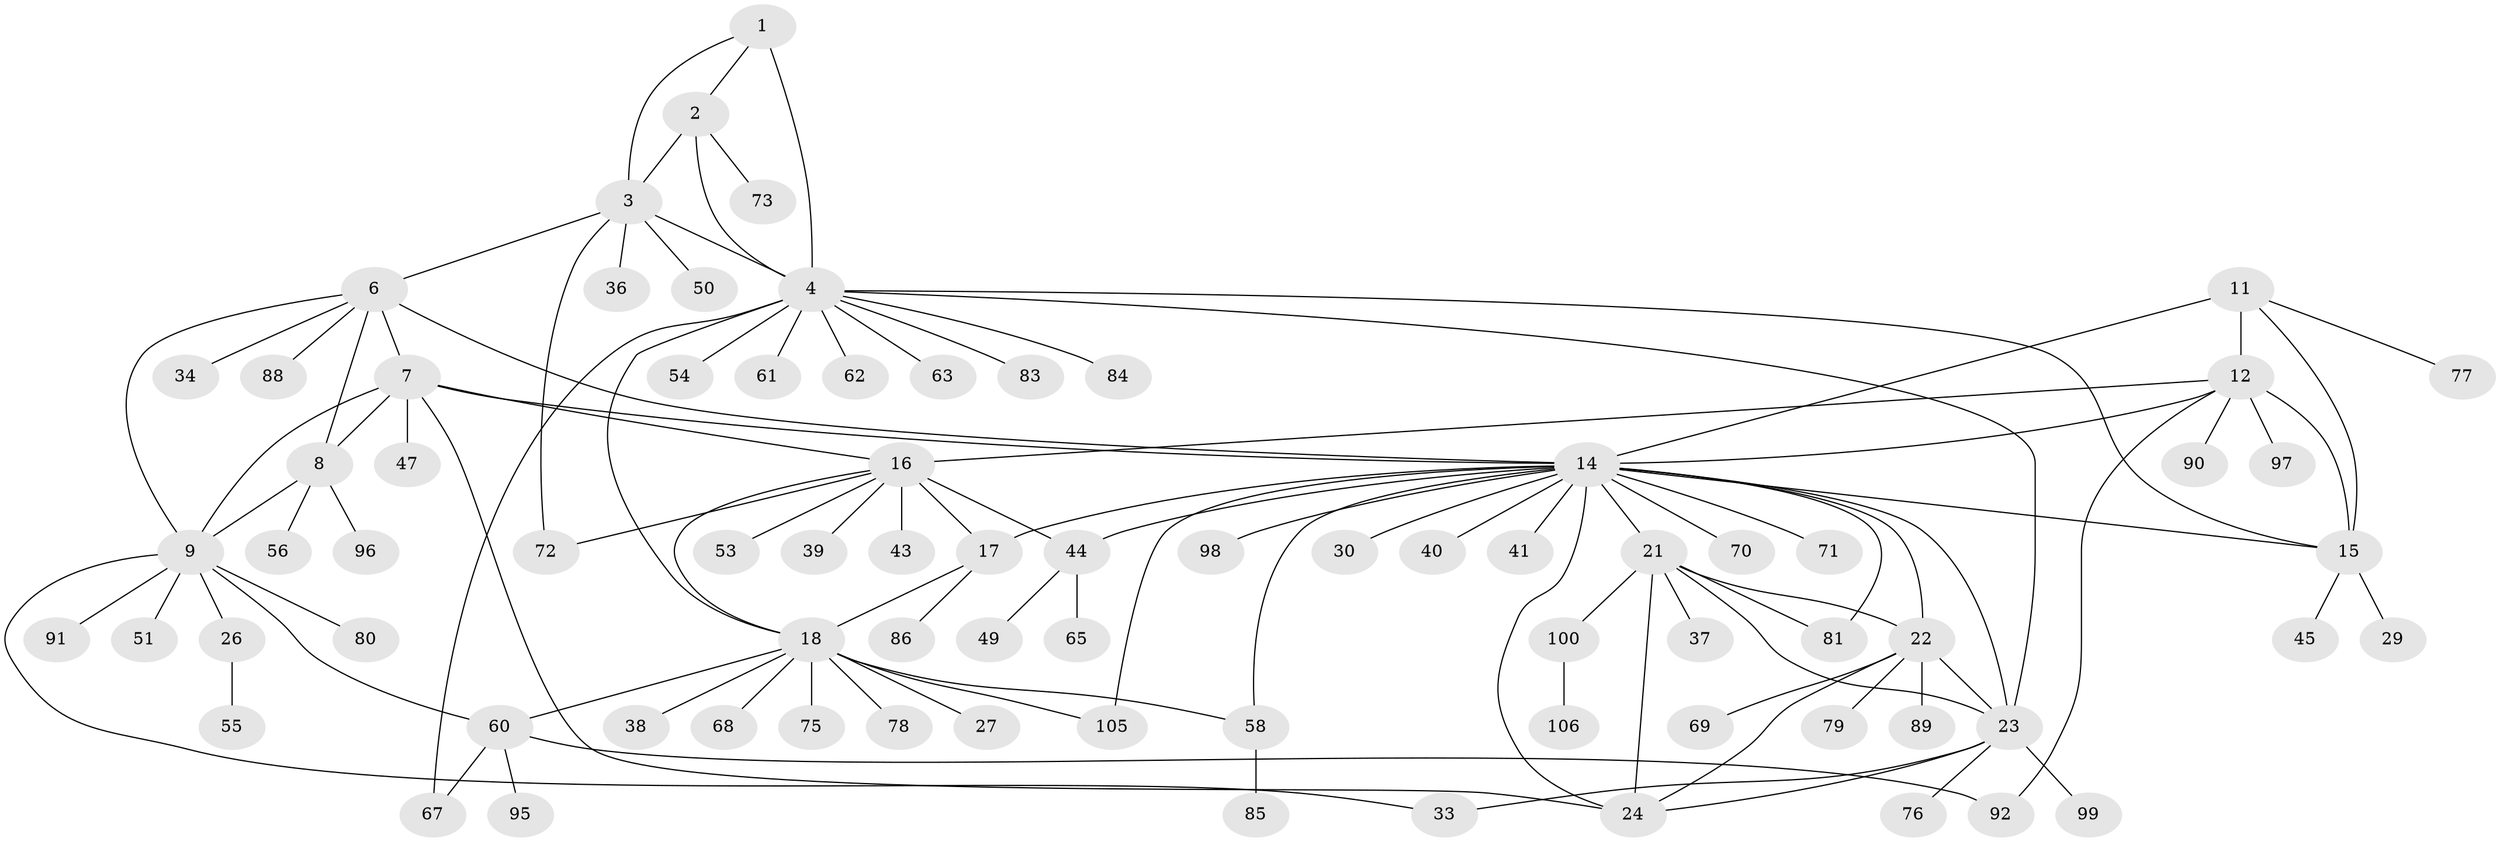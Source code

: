 // original degree distribution, {5: 0.07547169811320754, 6: 0.05660377358490566, 9: 0.03773584905660377, 13: 0.018867924528301886, 8: 0.018867924528301886, 7: 0.02830188679245283, 14: 0.009433962264150943, 10: 0.009433962264150943, 3: 0.02830188679245283, 2: 0.14150943396226415, 1: 0.5660377358490566, 4: 0.009433962264150943}
// Generated by graph-tools (version 1.1) at 2025/11/02/27/25 16:11:32]
// undirected, 79 vertices, 110 edges
graph export_dot {
graph [start="1"]
  node [color=gray90,style=filled];
  1 [super="+42"];
  2 [super="+32"];
  3 [super="+74"];
  4 [super="+5"];
  6 [super="+82"];
  7 [super="+10"];
  8 [super="+87"];
  9 [super="+35"];
  11 [super="+48"];
  12 [super="+13"];
  14 [super="+25"];
  15 [super="+101"];
  16 [super="+20"];
  17 [super="+19"];
  18 [super="+46"];
  21 [super="+52"];
  22 [super="+31"];
  23 [super="+28"];
  24;
  26 [super="+94"];
  27 [super="+102"];
  29;
  30;
  33;
  34;
  36;
  37;
  38;
  39 [super="+64"];
  40;
  41;
  43;
  44 [super="+59"];
  45;
  47 [super="+93"];
  49;
  50;
  51;
  53;
  54 [super="+104"];
  55 [super="+57"];
  56;
  58 [super="+66"];
  60;
  61;
  62;
  63;
  65;
  67;
  68;
  69;
  70;
  71;
  72;
  73;
  75;
  76;
  77;
  78;
  79;
  80;
  81;
  83;
  84;
  85;
  86;
  88;
  89 [super="+103"];
  90;
  91;
  92;
  95;
  96;
  97;
  98;
  99;
  100;
  105;
  106;
  1 -- 2;
  1 -- 3;
  1 -- 4 [weight=2];
  2 -- 3;
  2 -- 4 [weight=2];
  2 -- 73;
  3 -- 4 [weight=2];
  3 -- 6;
  3 -- 36;
  3 -- 50;
  3 -- 72;
  4 -- 61;
  4 -- 67;
  4 -- 15;
  4 -- 18;
  4 -- 83;
  4 -- 84;
  4 -- 54;
  4 -- 23;
  4 -- 62;
  4 -- 63;
  6 -- 7 [weight=2];
  6 -- 8;
  6 -- 9;
  6 -- 34;
  6 -- 88;
  6 -- 14;
  7 -- 8 [weight=2];
  7 -- 9 [weight=2];
  7 -- 14;
  7 -- 47;
  7 -- 16;
  7 -- 24;
  8 -- 9;
  8 -- 56;
  8 -- 96;
  9 -- 26;
  9 -- 33;
  9 -- 51;
  9 -- 91;
  9 -- 80;
  9 -- 60;
  11 -- 12 [weight=2];
  11 -- 14;
  11 -- 15;
  11 -- 77;
  12 -- 14 [weight=2];
  12 -- 15 [weight=2];
  12 -- 92;
  12 -- 16;
  12 -- 97;
  12 -- 90;
  14 -- 15;
  14 -- 41;
  14 -- 44;
  14 -- 58;
  14 -- 70;
  14 -- 81;
  14 -- 98;
  14 -- 71;
  14 -- 40;
  14 -- 105;
  14 -- 17;
  14 -- 21;
  14 -- 22;
  14 -- 23;
  14 -- 24;
  14 -- 30;
  15 -- 29;
  15 -- 45;
  16 -- 17 [weight=4];
  16 -- 18 [weight=2];
  16 -- 39;
  16 -- 44;
  16 -- 72;
  16 -- 53;
  16 -- 43;
  17 -- 18 [weight=2];
  17 -- 86;
  18 -- 27;
  18 -- 38;
  18 -- 58;
  18 -- 60;
  18 -- 68;
  18 -- 75;
  18 -- 78;
  18 -- 105;
  21 -- 22;
  21 -- 23;
  21 -- 24;
  21 -- 37;
  21 -- 100;
  21 -- 81;
  22 -- 23;
  22 -- 24;
  22 -- 79;
  22 -- 89;
  22 -- 69;
  23 -- 24;
  23 -- 33;
  23 -- 76;
  23 -- 99;
  26 -- 55;
  44 -- 49;
  44 -- 65;
  58 -- 85;
  60 -- 67;
  60 -- 92;
  60 -- 95;
  100 -- 106;
}

